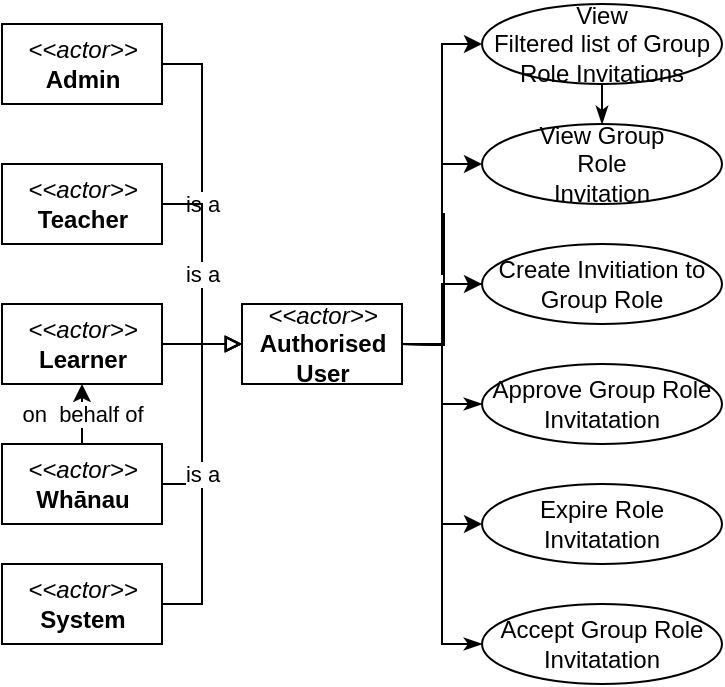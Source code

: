 <mxfile version="20.3.0" type="device"><diagram id="d0fiYwkx8pY4EqYhIi5x" name="Page-1"><mxGraphModel dx="782" dy="549" grid="1" gridSize="10" guides="1" tooltips="1" connect="1" arrows="1" fold="1" page="1" pageScale="1" pageWidth="827" pageHeight="1169" math="0" shadow="0"><root><mxCell id="0"/><mxCell id="1" parent="0"/><mxCell id="0GnnKYzdhTZ0cWTvDEKq-2" style="edgeStyle=orthogonalEdgeStyle;rounded=0;orthogonalLoop=1;jettySize=auto;html=1;entryX=0;entryY=0.5;entryDx=0;entryDy=0;fontColor=#999999;" parent="1" target="0GnnKYzdhTZ0cWTvDEKq-7" edge="1"><mxGeometry relative="1" as="geometry"><mxPoint x="280" y="200" as="sourcePoint"/></mxGeometry></mxCell><mxCell id="0GnnKYzdhTZ0cWTvDEKq-16" style="edgeStyle=orthogonalEdgeStyle;rounded=0;orthogonalLoop=1;jettySize=auto;html=1;entryX=0;entryY=0.5;entryDx=0;entryDy=0;fontColor=default;" parent="1" target="0GnnKYzdhTZ0cWTvDEKq-8" edge="1"><mxGeometry relative="1" as="geometry"><mxPoint x="280" y="200" as="sourcePoint"/></mxGeometry></mxCell><mxCell id="0GnnKYzdhTZ0cWTvDEKq-17" style="edgeStyle=orthogonalEdgeStyle;rounded=0;orthogonalLoop=1;jettySize=auto;html=1;entryX=0;entryY=0.5;entryDx=0;entryDy=0;fontColor=default;" parent="1" target="0GnnKYzdhTZ0cWTvDEKq-9" edge="1"><mxGeometry relative="1" as="geometry"><mxPoint x="280" y="200" as="sourcePoint"/></mxGeometry></mxCell><mxCell id="POEFEBbYFDQqa6Z_ERmz-8" style="edgeStyle=orthogonalEdgeStyle;rounded=0;orthogonalLoop=1;jettySize=auto;html=1;entryX=0;entryY=0.5;entryDx=0;entryDy=0;endArrow=classicThin;endFill=1;" parent="1" source="0GnnKYzdhTZ0cWTvDEKq-4" target="POEFEBbYFDQqa6Z_ERmz-2" edge="1"><mxGeometry relative="1" as="geometry"/></mxCell><mxCell id="1lavjBsVJCq6_pQGLScz-4" style="edgeStyle=orthogonalEdgeStyle;rounded=0;orthogonalLoop=1;jettySize=auto;html=1;entryX=0;entryY=0.5;entryDx=0;entryDy=0;" parent="1" source="0GnnKYzdhTZ0cWTvDEKq-4" target="1lavjBsVJCq6_pQGLScz-3" edge="1"><mxGeometry relative="1" as="geometry"/></mxCell><mxCell id="0GnnKYzdhTZ0cWTvDEKq-4" value="&lt;i&gt;&amp;lt;&amp;lt;actor&amp;gt;&amp;gt;&lt;br&gt;&lt;/i&gt;&lt;b&gt;Authorised&lt;br&gt;User&lt;/b&gt;" style="text;html=1;align=center;verticalAlign=middle;dashed=0;fillColor=#ffffff;strokeColor=#000000;" parent="1" vertex="1"><mxGeometry x="200" y="180" width="80" height="40" as="geometry"/></mxCell><mxCell id="0GnnKYzdhTZ0cWTvDEKq-6" style="edgeStyle=orthogonalEdgeStyle;rounded=0;orthogonalLoop=1;jettySize=auto;html=1;entryX=0.5;entryY=0;entryDx=0;entryDy=0;fontColor=default;endArrow=classicThin;endFill=1;" parent="1" source="0GnnKYzdhTZ0cWTvDEKq-7" edge="1"><mxGeometry relative="1" as="geometry"><mxPoint x="380" y="90" as="targetPoint"/></mxGeometry></mxCell><mxCell id="0GnnKYzdhTZ0cWTvDEKq-7" value="View&lt;br&gt;Filtered list of Group&lt;br&gt;Role Invitations" style="ellipse;whiteSpace=wrap;html=1;" parent="1" vertex="1"><mxGeometry x="320" y="30" width="120" height="40" as="geometry"/></mxCell><mxCell id="0GnnKYzdhTZ0cWTvDEKq-8" value="View Group &lt;br&gt;Role&lt;br&gt;Invitation" style="ellipse;whiteSpace=wrap;html=1;fontColor=default;strokeColor=default;" parent="1" vertex="1"><mxGeometry x="320" y="90" width="120" height="40" as="geometry"/></mxCell><mxCell id="POEFEBbYFDQqa6Z_ERmz-10" style="edgeStyle=orthogonalEdgeStyle;rounded=0;orthogonalLoop=1;jettySize=auto;html=1;exitX=0;exitY=0.5;exitDx=0;exitDy=0;entryX=0;entryY=0.5;entryDx=0;entryDy=0;endArrow=classicThin;endFill=1;" parent="1" source="0GnnKYzdhTZ0cWTvDEKq-9" target="POEFEBbYFDQqa6Z_ERmz-9" edge="1"><mxGeometry relative="1" as="geometry"/></mxCell><mxCell id="0GnnKYzdhTZ0cWTvDEKq-9" value="Create Invitiation to Group Role" style="ellipse;whiteSpace=wrap;html=1;fontColor=default;strokeColor=default;" parent="1" vertex="1"><mxGeometry x="320" y="150" width="120" height="40" as="geometry"/></mxCell><mxCell id="0GnnKYzdhTZ0cWTvDEKq-10" value="is a" style="edgeStyle=orthogonalEdgeStyle;rounded=0;orthogonalLoop=1;jettySize=auto;html=1;entryX=0;entryY=0.5;entryDx=0;entryDy=0;fontColor=default;endArrow=block;endFill=0;" parent="1" source="0GnnKYzdhTZ0cWTvDEKq-11" target="0GnnKYzdhTZ0cWTvDEKq-4" edge="1"><mxGeometry relative="1" as="geometry"/></mxCell><mxCell id="0GnnKYzdhTZ0cWTvDEKq-11" value="&lt;i&gt;&amp;lt;&amp;lt;actor&amp;gt;&amp;gt;&lt;br&gt;&lt;/i&gt;&lt;b&gt;Admin&lt;/b&gt;" style="text;html=1;align=center;verticalAlign=middle;dashed=0;fillColor=#ffffff;strokeColor=#000000;" parent="1" vertex="1"><mxGeometry x="80" y="40" width="80" height="40" as="geometry"/></mxCell><mxCell id="0GnnKYzdhTZ0cWTvDEKq-12" value="is a" style="edgeStyle=orthogonalEdgeStyle;rounded=0;orthogonalLoop=1;jettySize=auto;html=1;entryX=0;entryY=0.5;entryDx=0;entryDy=0;fontColor=default;endArrow=block;endFill=0;" parent="1" source="0GnnKYzdhTZ0cWTvDEKq-13" target="0GnnKYzdhTZ0cWTvDEKq-4" edge="1"><mxGeometry relative="1" as="geometry"/></mxCell><mxCell id="0GnnKYzdhTZ0cWTvDEKq-13" value="&lt;i&gt;&amp;lt;&amp;lt;actor&amp;gt;&amp;gt;&lt;br&gt;&lt;/i&gt;&lt;b&gt;Teacher&lt;/b&gt;" style="text;html=1;align=center;verticalAlign=middle;dashed=0;fillColor=#ffffff;strokeColor=#000000;" parent="1" vertex="1"><mxGeometry x="80" y="110" width="80" height="40" as="geometry"/></mxCell><mxCell id="POEFEBbYFDQqa6Z_ERmz-2" value="Approve Group Role Invitatation" style="ellipse;whiteSpace=wrap;html=1;fontColor=default;strokeColor=default;" parent="1" vertex="1"><mxGeometry x="320" y="210" width="120" height="40" as="geometry"/></mxCell><mxCell id="POEFEBbYFDQqa6Z_ERmz-6" style="edgeStyle=orthogonalEdgeStyle;rounded=0;orthogonalLoop=1;jettySize=auto;html=1;entryX=0;entryY=0.5;entryDx=0;entryDy=0;endArrow=block;endFill=0;" parent="1" source="POEFEBbYFDQqa6Z_ERmz-3" target="0GnnKYzdhTZ0cWTvDEKq-4" edge="1"><mxGeometry relative="1" as="geometry"/></mxCell><mxCell id="POEFEBbYFDQqa6Z_ERmz-3" value="&lt;i&gt;&amp;lt;&amp;lt;actor&amp;gt;&amp;gt;&lt;br&gt;&lt;/i&gt;&lt;b&gt;Learner&lt;/b&gt;" style="text;html=1;align=center;verticalAlign=middle;dashed=0;fillColor=#ffffff;strokeColor=#000000;" parent="1" vertex="1"><mxGeometry x="80" y="180" width="80" height="40" as="geometry"/></mxCell><mxCell id="POEFEBbYFDQqa6Z_ERmz-5" value="on&amp;nbsp; behalf of" style="edgeStyle=orthogonalEdgeStyle;rounded=0;orthogonalLoop=1;jettySize=auto;html=1;entryX=0.5;entryY=1;entryDx=0;entryDy=0;" parent="1" source="POEFEBbYFDQqa6Z_ERmz-4" target="POEFEBbYFDQqa6Z_ERmz-3" edge="1"><mxGeometry relative="1" as="geometry"/></mxCell><mxCell id="POEFEBbYFDQqa6Z_ERmz-7" style="edgeStyle=orthogonalEdgeStyle;rounded=0;orthogonalLoop=1;jettySize=auto;html=1;endArrow=block;endFill=0;" parent="1" source="POEFEBbYFDQqa6Z_ERmz-4" edge="1"><mxGeometry relative="1" as="geometry"><mxPoint x="200" y="200" as="targetPoint"/><Array as="points"><mxPoint x="180" y="270"/><mxPoint x="180" y="200"/></Array></mxGeometry></mxCell><mxCell id="POEFEBbYFDQqa6Z_ERmz-4" value="&lt;i&gt;&amp;lt;&amp;lt;actor&amp;gt;&amp;gt;&lt;br&gt;&lt;/i&gt;&lt;b&gt;Whānau&lt;/b&gt;" style="text;html=1;align=center;verticalAlign=middle;dashed=0;fillColor=#ffffff;strokeColor=#000000;" parent="1" vertex="1"><mxGeometry x="80" y="250" width="80" height="40" as="geometry"/></mxCell><mxCell id="POEFEBbYFDQqa6Z_ERmz-9" value="Accept Group Role Invitatation" style="ellipse;whiteSpace=wrap;html=1;fontColor=default;strokeColor=default;" parent="1" vertex="1"><mxGeometry x="320" y="330" width="120" height="40" as="geometry"/></mxCell><mxCell id="1lavjBsVJCq6_pQGLScz-1" value="&lt;i&gt;&amp;lt;&amp;lt;actor&amp;gt;&amp;gt;&lt;br&gt;&lt;/i&gt;&lt;b&gt;System&lt;/b&gt;" style="text;html=1;align=center;verticalAlign=middle;dashed=0;fillColor=#ffffff;strokeColor=#000000;" parent="1" vertex="1"><mxGeometry x="80" y="310" width="80" height="40" as="geometry"/></mxCell><mxCell id="1lavjBsVJCq6_pQGLScz-2" value="is a" style="edgeStyle=orthogonalEdgeStyle;rounded=0;orthogonalLoop=1;jettySize=auto;html=1;fontColor=default;endArrow=block;endFill=0;exitX=1;exitY=0.5;exitDx=0;exitDy=0;" parent="1" source="1lavjBsVJCq6_pQGLScz-1" edge="1"><mxGeometry relative="1" as="geometry"><mxPoint x="170" y="100" as="sourcePoint"/><mxPoint x="200" y="200" as="targetPoint"/><Array as="points"><mxPoint x="180" y="330"/><mxPoint x="180" y="200"/></Array></mxGeometry></mxCell><mxCell id="1lavjBsVJCq6_pQGLScz-3" value="Expire Role Invitatation" style="ellipse;whiteSpace=wrap;html=1;fontColor=default;strokeColor=default;" parent="1" vertex="1"><mxGeometry x="320" y="270" width="120" height="40" as="geometry"/></mxCell></root></mxGraphModel></diagram></mxfile>